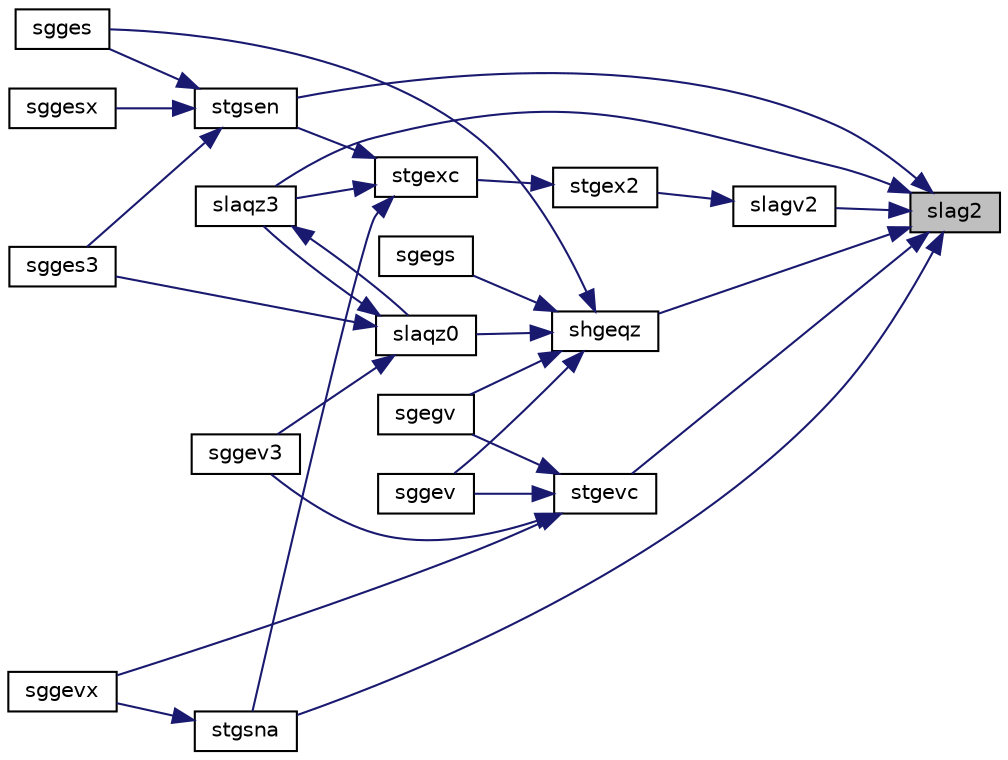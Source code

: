 digraph "slag2"
{
 // LATEX_PDF_SIZE
  edge [fontname="Helvetica",fontsize="10",labelfontname="Helvetica",labelfontsize="10"];
  node [fontname="Helvetica",fontsize="10",shape=record];
  rankdir="RL";
  Node1 [label="slag2",height=0.2,width=0.4,color="black", fillcolor="grey75", style="filled", fontcolor="black",tooltip="SLAG2 computes the eigenvalues of a 2-by-2 generalized eigenvalue problem, with scaling as necessary ..."];
  Node1 -> Node2 [dir="back",color="midnightblue",fontsize="10",style="solid",fontname="Helvetica"];
  Node2 [label="shgeqz",height=0.2,width=0.4,color="black", fillcolor="white", style="filled",URL="$shgeqz_8f.html#aabb10a799ac110d898984792acafa8f4",tooltip="SHGEQZ"];
  Node2 -> Node3 [dir="back",color="midnightblue",fontsize="10",style="solid",fontname="Helvetica"];
  Node3 [label="sgegs",height=0.2,width=0.4,color="black", fillcolor="white", style="filled",URL="$sgegs_8f.html#ad6edd6ac01e4a249743c45803d9b37a2",tooltip="SGEGS computes the eigenvalues, real Schur form, and, optionally, the left and/or right Schur vectors..."];
  Node2 -> Node4 [dir="back",color="midnightblue",fontsize="10",style="solid",fontname="Helvetica"];
  Node4 [label="sgegv",height=0.2,width=0.4,color="black", fillcolor="white", style="filled",URL="$sgegv_8f.html#a80fd7fa3159b96cf467a9584f6464310",tooltip="SGEGV computes the eigenvalues and, optionally, the left and/or right eigenvectors of a real matrix p..."];
  Node2 -> Node5 [dir="back",color="midnightblue",fontsize="10",style="solid",fontname="Helvetica"];
  Node5 [label="sgges",height=0.2,width=0.4,color="black", fillcolor="white", style="filled",URL="$sgges_8f.html#a6a36f16104f3f8ae8e499cc7efaa2195",tooltip="SGGES computes the eigenvalues, the Schur form, and, optionally, the matrix of Schur vectors for GE m..."];
  Node2 -> Node6 [dir="back",color="midnightblue",fontsize="10",style="solid",fontname="Helvetica"];
  Node6 [label="sggev",height=0.2,width=0.4,color="black", fillcolor="white", style="filled",URL="$sggev_8f.html#a6176eadcb5a027beb0b000fbf74f9e35",tooltip="SGGEV computes the eigenvalues and, optionally, the left and/or right eigenvectors for GE matrices"];
  Node2 -> Node7 [dir="back",color="midnightblue",fontsize="10",style="solid",fontname="Helvetica"];
  Node7 [label="slaqz0",height=0.2,width=0.4,color="black", fillcolor="white", style="filled",URL="$slaqz0_8f.html#ad7e1d2d77ede5cb50a673445ea956f49",tooltip="SLAQZ0"];
  Node7 -> Node8 [dir="back",color="midnightblue",fontsize="10",style="solid",fontname="Helvetica"];
  Node8 [label="sgges3",height=0.2,width=0.4,color="black", fillcolor="white", style="filled",URL="$sgges3_8f.html#aa38a73620b45cbe5a9b1803351a28dbb",tooltip="SGGES3 computes the eigenvalues, the Schur form, and, optionally, the matrix of Schur vectors for GE ..."];
  Node7 -> Node9 [dir="back",color="midnightblue",fontsize="10",style="solid",fontname="Helvetica"];
  Node9 [label="sggev3",height=0.2,width=0.4,color="black", fillcolor="white", style="filled",URL="$sggev3_8f.html#a7c33384acda01bd5c62e87213eb2f2f9",tooltip="SGGEV3 computes the eigenvalues and, optionally, the left and/or right eigenvectors for GE matrices (..."];
  Node7 -> Node10 [dir="back",color="midnightblue",fontsize="10",style="solid",fontname="Helvetica"];
  Node10 [label="slaqz3",height=0.2,width=0.4,color="black", fillcolor="white", style="filled",URL="$slaqz3_8f.html#a8dad4aabc60c0b1cdc76901db8f195e2",tooltip="SLAQZ3"];
  Node10 -> Node7 [dir="back",color="midnightblue",fontsize="10",style="solid",fontname="Helvetica"];
  Node1 -> Node11 [dir="back",color="midnightblue",fontsize="10",style="solid",fontname="Helvetica"];
  Node11 [label="slagv2",height=0.2,width=0.4,color="black", fillcolor="white", style="filled",URL="$slagv2_8f.html#a1474fbb59b5b24e3f7965895c6924a2e",tooltip="SLAGV2 computes the Generalized Schur factorization of a real 2-by-2 matrix pencil (A,..."];
  Node11 -> Node12 [dir="back",color="midnightblue",fontsize="10",style="solid",fontname="Helvetica"];
  Node12 [label="stgex2",height=0.2,width=0.4,color="black", fillcolor="white", style="filled",URL="$stgex2_8f.html#a291b344e4ed84af6cdba9a6d1efce24b",tooltip="STGEX2 swaps adjacent diagonal blocks in an upper (quasi) triangular matrix pair by an orthogonal equ..."];
  Node12 -> Node13 [dir="back",color="midnightblue",fontsize="10",style="solid",fontname="Helvetica"];
  Node13 [label="stgexc",height=0.2,width=0.4,color="black", fillcolor="white", style="filled",URL="$stgexc_8f.html#a1af98b467b76dca2231f57debae966c5",tooltip="STGEXC"];
  Node13 -> Node10 [dir="back",color="midnightblue",fontsize="10",style="solid",fontname="Helvetica"];
  Node13 -> Node14 [dir="back",color="midnightblue",fontsize="10",style="solid",fontname="Helvetica"];
  Node14 [label="stgsen",height=0.2,width=0.4,color="black", fillcolor="white", style="filled",URL="$stgsen_8f.html#a4f229aaf6520b747952147327f94a0d3",tooltip="STGSEN"];
  Node14 -> Node5 [dir="back",color="midnightblue",fontsize="10",style="solid",fontname="Helvetica"];
  Node14 -> Node8 [dir="back",color="midnightblue",fontsize="10",style="solid",fontname="Helvetica"];
  Node14 -> Node15 [dir="back",color="midnightblue",fontsize="10",style="solid",fontname="Helvetica"];
  Node15 [label="sggesx",height=0.2,width=0.4,color="black", fillcolor="white", style="filled",URL="$sggesx_8f.html#ac04eec62b6a153d74e425961e9704fde",tooltip="SGGESX computes the eigenvalues, the Schur form, and, optionally, the matrix of Schur vectors for GE ..."];
  Node13 -> Node16 [dir="back",color="midnightblue",fontsize="10",style="solid",fontname="Helvetica"];
  Node16 [label="stgsna",height=0.2,width=0.4,color="black", fillcolor="white", style="filled",URL="$stgsna_8f.html#a4288220546abeaa11e0fa24d99dae391",tooltip="STGSNA"];
  Node16 -> Node17 [dir="back",color="midnightblue",fontsize="10",style="solid",fontname="Helvetica"];
  Node17 [label="sggevx",height=0.2,width=0.4,color="black", fillcolor="white", style="filled",URL="$sggevx_8f.html#a47ddf03d427ec3f9346253132c26cf96",tooltip="SGGEVX computes the eigenvalues and, optionally, the left and/or right eigenvectors for GE matrices"];
  Node1 -> Node10 [dir="back",color="midnightblue",fontsize="10",style="solid",fontname="Helvetica"];
  Node1 -> Node18 [dir="back",color="midnightblue",fontsize="10",style="solid",fontname="Helvetica"];
  Node18 [label="stgevc",height=0.2,width=0.4,color="black", fillcolor="white", style="filled",URL="$stgevc_8f.html#a2e9d9ccc8569cb5d6e38371c61c37de1",tooltip="STGEVC"];
  Node18 -> Node4 [dir="back",color="midnightblue",fontsize="10",style="solid",fontname="Helvetica"];
  Node18 -> Node6 [dir="back",color="midnightblue",fontsize="10",style="solid",fontname="Helvetica"];
  Node18 -> Node9 [dir="back",color="midnightblue",fontsize="10",style="solid",fontname="Helvetica"];
  Node18 -> Node17 [dir="back",color="midnightblue",fontsize="10",style="solid",fontname="Helvetica"];
  Node1 -> Node14 [dir="back",color="midnightblue",fontsize="10",style="solid",fontname="Helvetica"];
  Node1 -> Node16 [dir="back",color="midnightblue",fontsize="10",style="solid",fontname="Helvetica"];
}

